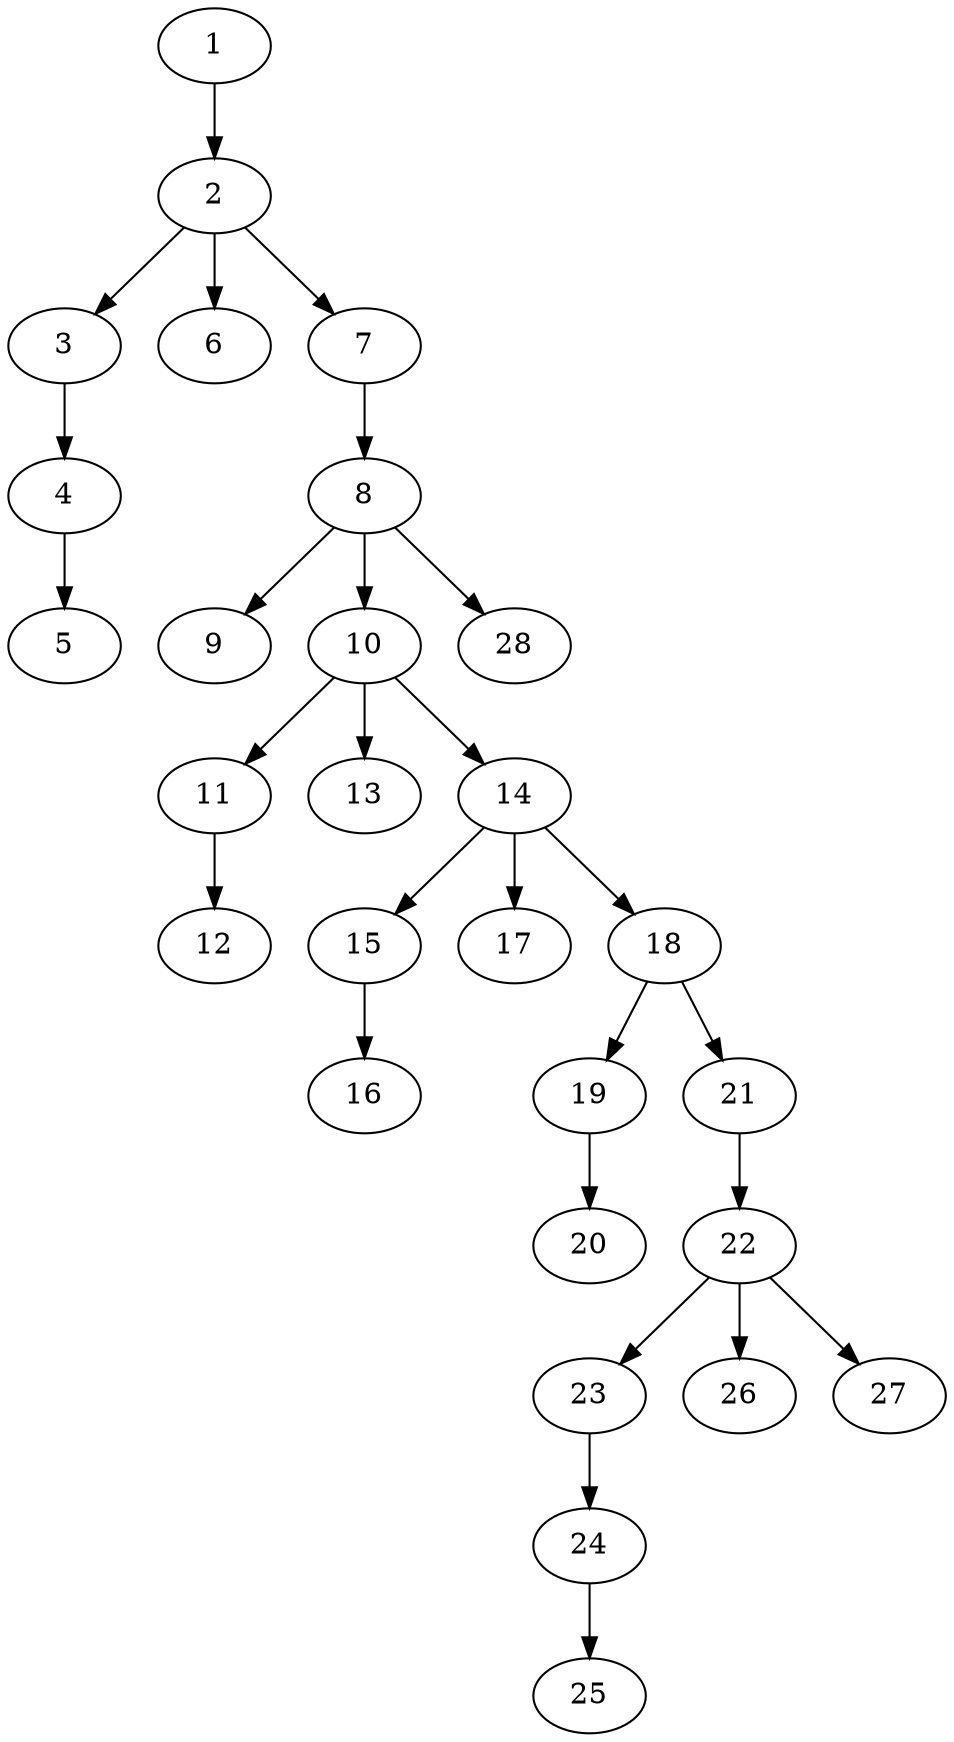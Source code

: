 strict digraph "" {
	1 -> 2;
	2 -> 3;
	2 -> 6;
	2 -> 7;
	3 -> 4;
	4 -> 5;
	7 -> 8;
	8 -> 9;
	8 -> 10;
	8 -> 28;
	10 -> 11;
	10 -> 13;
	10 -> 14;
	11 -> 12;
	14 -> 15;
	14 -> 17;
	14 -> 18;
	15 -> 16;
	18 -> 19;
	18 -> 21;
	19 -> 20;
	21 -> 22;
	22 -> 23;
	22 -> 26;
	22 -> 27;
	23 -> 24;
	24 -> 25;
}
